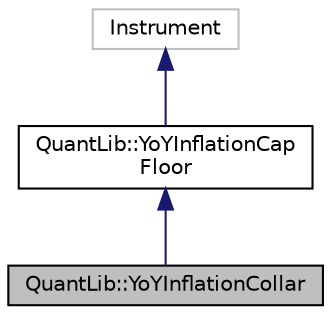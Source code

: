 digraph "QuantLib::YoYInflationCollar"
{
  edge [fontname="Helvetica",fontsize="10",labelfontname="Helvetica",labelfontsize="10"];
  node [fontname="Helvetica",fontsize="10",shape=record];
  Node1 [label="QuantLib::YoYInflationCollar",height=0.2,width=0.4,color="black", fillcolor="grey75", style="filled", fontcolor="black"];
  Node2 -> Node1 [dir="back",color="midnightblue",fontsize="10",style="solid"];
  Node2 [label="QuantLib::YoYInflationCap\lFloor",height=0.2,width=0.4,color="black", fillcolor="white", style="filled",URL="$class_quant_lib_1_1_yo_y_inflation_cap_floor.html",tooltip="Base class for yoy inflation cap-like instruments. "];
  Node3 -> Node2 [dir="back",color="midnightblue",fontsize="10",style="solid"];
  Node3 [label="Instrument",height=0.2,width=0.4,color="grey75", fillcolor="white", style="filled"];
}
